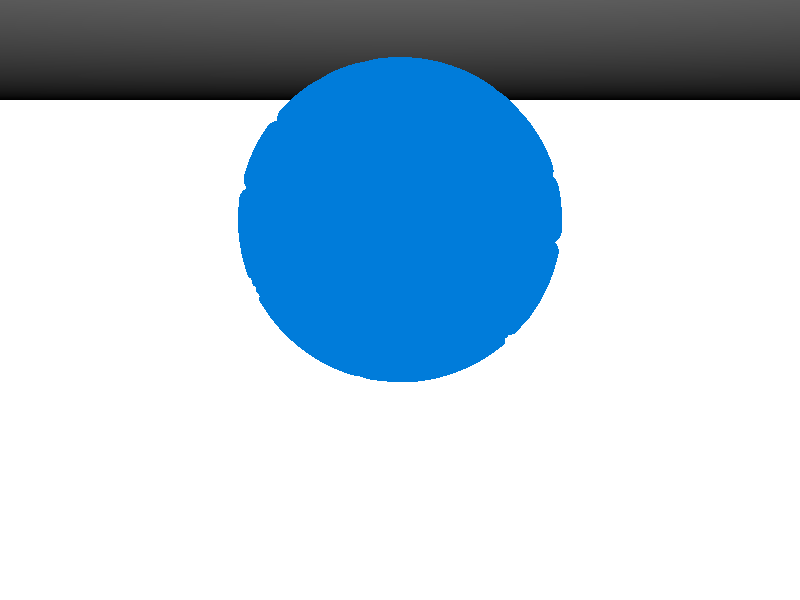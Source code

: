 #include "colors.inc"
#include "stones.inc"
#include "metals.inc"

global_settings { max_trace_level 7 }

camera 
{
  location  < 0, 70, -210 >
  direction < 0,0,1.4>
  up        < 0.0, 1.0, 0.0>
  right     < 1.333, 0.0, 0.0>
  look_at   < 0, 20, 0>
}

light_source 
{
	<0,400,-200>
	color White*0.8
	area_light 80*x, 80*z, 9, 9
	adaptive 1
	spotlight
	radius 15
	falloff 20
	point_at <0,0,80>
	rotate y*30
}

light_source
{
	<300, 100, 0 >
	color White*0.5
}

plane 
{ 
	y, 0
	pigment { White }
	finish { ambient 0 diffuse 0.6 brilliance 0.6 reflection 0.4 }
	rotate 20*y
	hollow
}

sky_sphere 
{
  pigment 
  {
    gradient y
    color_map 
    {
      [ 0 color Black ] [ 1 color White ]
    }
  }
}

#declare vanne =
// torus {MAJOR, MINOR} // (in the X-Z plane)
// MAJOR = float value giving the major radius
// MINOR = float specifying the minor radius
// The major radius extends from the center of the hole
// to the mid-line of the rim while the minor radius
// is the radius of the cross-section of the rim.
torus {
  41.5,
  3
}
              
#declare petanque_ball =
difference
{
	sphere 
	{ 
		<0,0,0> 1 
		scale 40		
	}              
	object { vanne }
	object { vanne rotate x*90 }    
	object { vanne rotate z*90 }    		    
	object { vanne rotate x*45 }    
	object { vanne rotate z*45 }    		    
	object { vanne rotate x*135 }    
	object { vanne rotate z*135 }    		    
	rotate <30, 40, 10>
	translate <0,40,0>		
} 

              
#declare ball1 =
object
{
	petanque_ball
	texture
	{
		pigment
		{
			color rgb<0.0, 0.2, 0.7>
		}
		finish
		{         
			phong 0.5       
			reflection 0.6
			ambient 0.0
			diffuse 0.6
		}
	}	                         	
}


object 
{ 
	ball1
 	translate <0,0,0>
}

